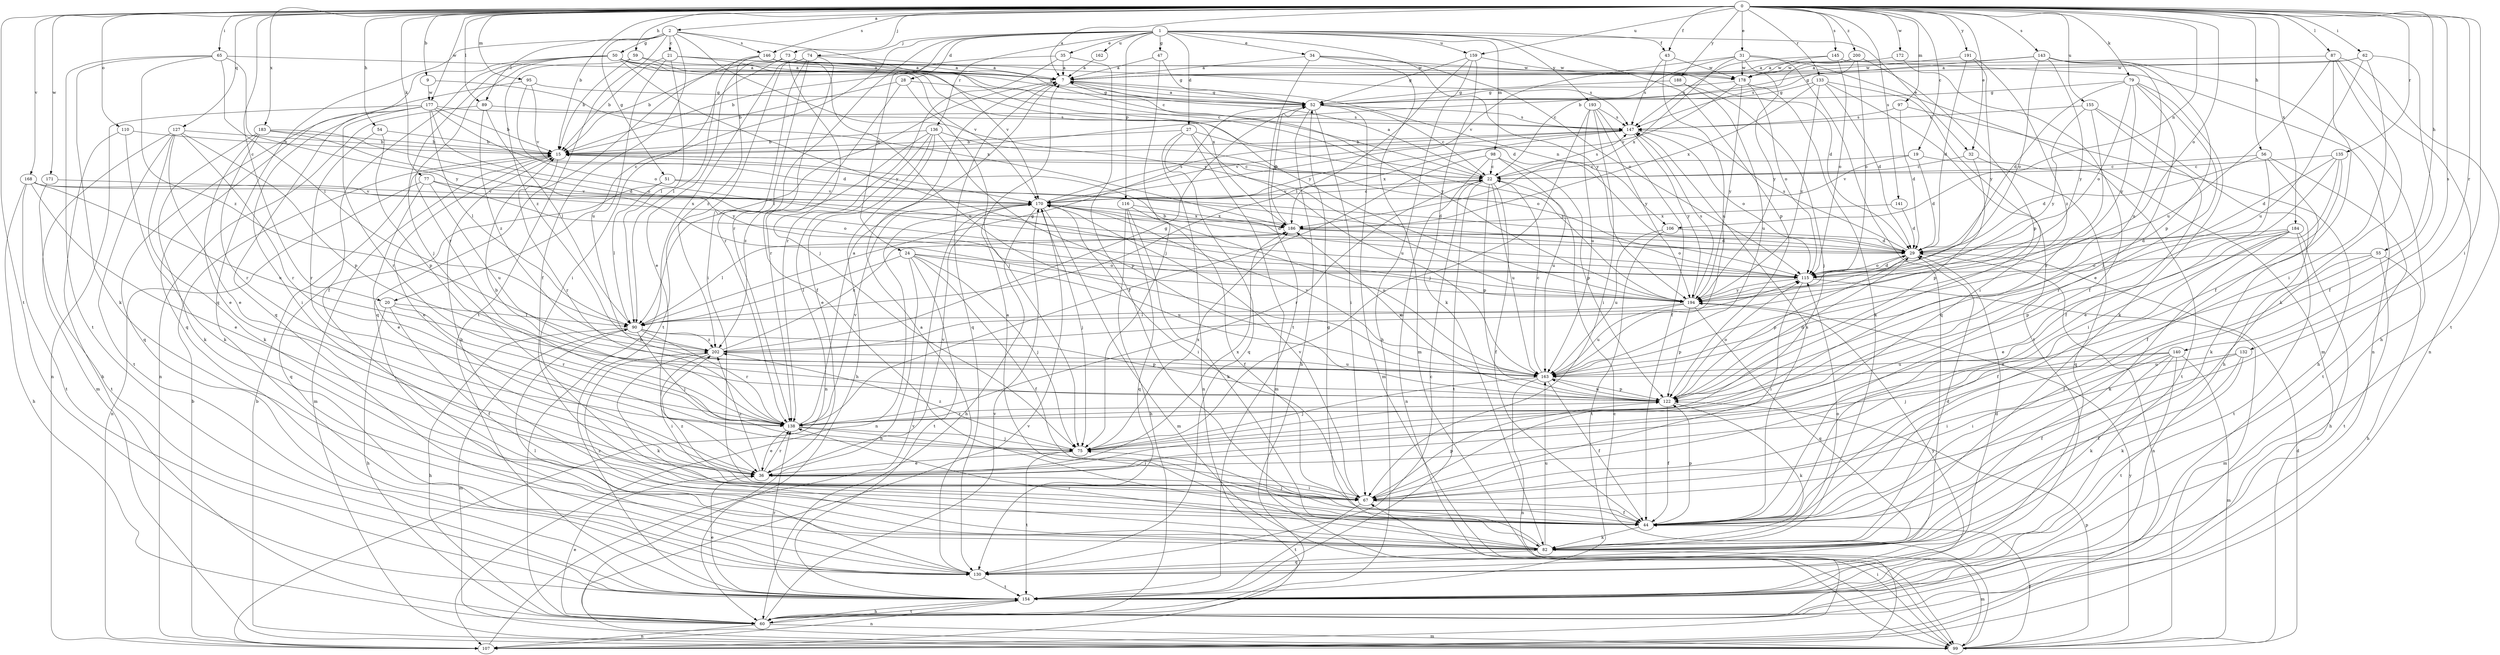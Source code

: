 strict digraph  {
0;
1;
2;
7;
9;
15;
19;
20;
21;
22;
24;
27;
28;
29;
31;
32;
34;
35;
36;
43;
44;
47;
50;
51;
52;
54;
55;
56;
59;
60;
62;
65;
67;
73;
74;
75;
77;
79;
82;
87;
89;
90;
95;
97;
98;
99;
106;
107;
110;
115;
116;
122;
127;
130;
132;
133;
135;
136;
138;
140;
141;
143;
145;
146;
147;
154;
155;
159;
162;
163;
168;
170;
171;
172;
177;
178;
183;
184;
186;
188;
191;
193;
194;
200;
202;
0 -> 2  [label=a];
0 -> 7  [label=a];
0 -> 9  [label=b];
0 -> 15  [label=b];
0 -> 19  [label=c];
0 -> 20  [label=c];
0 -> 31  [label=e];
0 -> 32  [label=e];
0 -> 43  [label=f];
0 -> 54  [label=h];
0 -> 55  [label=h];
0 -> 56  [label=h];
0 -> 59  [label=h];
0 -> 62  [label=i];
0 -> 65  [label=i];
0 -> 67  [label=i];
0 -> 73  [label=j];
0 -> 77  [label=k];
0 -> 79  [label=k];
0 -> 87  [label=l];
0 -> 89  [label=l];
0 -> 95  [label=m];
0 -> 97  [label=m];
0 -> 106  [label=n];
0 -> 110  [label=o];
0 -> 115  [label=o];
0 -> 127  [label=q];
0 -> 132  [label=r];
0 -> 133  [label=r];
0 -> 135  [label=r];
0 -> 140  [label=s];
0 -> 141  [label=s];
0 -> 143  [label=s];
0 -> 145  [label=s];
0 -> 146  [label=s];
0 -> 154  [label=t];
0 -> 155  [label=u];
0 -> 159  [label=u];
0 -> 168  [label=v];
0 -> 171  [label=w];
0 -> 172  [label=w];
0 -> 177  [label=w];
0 -> 183  [label=x];
0 -> 184  [label=x];
0 -> 188  [label=y];
0 -> 191  [label=y];
0 -> 200  [label=z];
1 -> 20  [label=c];
1 -> 24  [label=d];
1 -> 27  [label=d];
1 -> 28  [label=d];
1 -> 32  [label=e];
1 -> 34  [label=e];
1 -> 35  [label=e];
1 -> 43  [label=f];
1 -> 47  [label=g];
1 -> 74  [label=j];
1 -> 98  [label=m];
1 -> 116  [label=p];
1 -> 122  [label=p];
1 -> 136  [label=r];
1 -> 138  [label=r];
1 -> 159  [label=u];
1 -> 162  [label=u];
1 -> 193  [label=y];
1 -> 194  [label=y];
2 -> 21  [label=c];
2 -> 22  [label=c];
2 -> 44  [label=f];
2 -> 50  [label=g];
2 -> 51  [label=g];
2 -> 89  [label=l];
2 -> 130  [label=q];
2 -> 146  [label=s];
2 -> 154  [label=t];
2 -> 194  [label=y];
7 -> 52  [label=g];
7 -> 90  [label=l];
7 -> 106  [label=n];
7 -> 130  [label=q];
7 -> 194  [label=y];
9 -> 177  [label=w];
9 -> 186  [label=x];
15 -> 22  [label=c];
15 -> 36  [label=e];
15 -> 99  [label=m];
15 -> 138  [label=r];
19 -> 22  [label=c];
19 -> 29  [label=d];
19 -> 154  [label=t];
19 -> 170  [label=v];
20 -> 44  [label=f];
20 -> 60  [label=h];
20 -> 90  [label=l];
20 -> 138  [label=r];
21 -> 7  [label=a];
21 -> 15  [label=b];
21 -> 22  [label=c];
21 -> 90  [label=l];
21 -> 163  [label=u];
21 -> 170  [label=v];
22 -> 7  [label=a];
22 -> 15  [label=b];
22 -> 44  [label=f];
22 -> 122  [label=p];
22 -> 138  [label=r];
22 -> 147  [label=s];
22 -> 154  [label=t];
22 -> 163  [label=u];
22 -> 170  [label=v];
24 -> 44  [label=f];
24 -> 60  [label=h];
24 -> 75  [label=j];
24 -> 90  [label=l];
24 -> 115  [label=o];
24 -> 154  [label=t];
24 -> 163  [label=u];
27 -> 15  [label=b];
27 -> 99  [label=m];
27 -> 107  [label=n];
27 -> 130  [label=q];
27 -> 163  [label=u];
27 -> 194  [label=y];
28 -> 15  [label=b];
28 -> 52  [label=g];
28 -> 75  [label=j];
28 -> 138  [label=r];
29 -> 107  [label=n];
29 -> 115  [label=o];
29 -> 122  [label=p];
29 -> 147  [label=s];
31 -> 22  [label=c];
31 -> 99  [label=m];
31 -> 130  [label=q];
31 -> 170  [label=v];
31 -> 178  [label=w];
31 -> 186  [label=x];
31 -> 194  [label=y];
32 -> 22  [label=c];
32 -> 122  [label=p];
32 -> 130  [label=q];
34 -> 7  [label=a];
34 -> 29  [label=d];
34 -> 99  [label=m];
34 -> 115  [label=o];
34 -> 154  [label=t];
35 -> 7  [label=a];
35 -> 15  [label=b];
35 -> 44  [label=f];
35 -> 138  [label=r];
36 -> 67  [label=i];
36 -> 138  [label=r];
36 -> 170  [label=v];
36 -> 186  [label=x];
36 -> 202  [label=z];
43 -> 147  [label=s];
43 -> 163  [label=u];
43 -> 178  [label=w];
44 -> 15  [label=b];
44 -> 75  [label=j];
44 -> 82  [label=k];
44 -> 122  [label=p];
44 -> 147  [label=s];
47 -> 7  [label=a];
47 -> 52  [label=g];
47 -> 75  [label=j];
50 -> 7  [label=a];
50 -> 29  [label=d];
50 -> 44  [label=f];
50 -> 75  [label=j];
50 -> 130  [label=q];
50 -> 138  [label=r];
50 -> 170  [label=v];
50 -> 186  [label=x];
50 -> 194  [label=y];
51 -> 29  [label=d];
51 -> 90  [label=l];
51 -> 130  [label=q];
51 -> 170  [label=v];
52 -> 7  [label=a];
52 -> 22  [label=c];
52 -> 60  [label=h];
52 -> 67  [label=i];
52 -> 99  [label=m];
52 -> 147  [label=s];
54 -> 15  [label=b];
54 -> 122  [label=p];
54 -> 138  [label=r];
55 -> 36  [label=e];
55 -> 44  [label=f];
55 -> 60  [label=h];
55 -> 115  [label=o];
55 -> 154  [label=t];
56 -> 22  [label=c];
56 -> 29  [label=d];
56 -> 82  [label=k];
56 -> 138  [label=r];
56 -> 154  [label=t];
59 -> 7  [label=a];
59 -> 15  [label=b];
59 -> 52  [label=g];
59 -> 202  [label=z];
60 -> 36  [label=e];
60 -> 99  [label=m];
60 -> 107  [label=n];
60 -> 154  [label=t];
60 -> 170  [label=v];
62 -> 7  [label=a];
62 -> 44  [label=f];
62 -> 67  [label=i];
62 -> 163  [label=u];
62 -> 178  [label=w];
65 -> 7  [label=a];
65 -> 82  [label=k];
65 -> 90  [label=l];
65 -> 154  [label=t];
65 -> 194  [label=y];
65 -> 202  [label=z];
67 -> 44  [label=f];
67 -> 122  [label=p];
67 -> 154  [label=t];
67 -> 170  [label=v];
67 -> 202  [label=z];
73 -> 15  [label=b];
73 -> 36  [label=e];
73 -> 67  [label=i];
73 -> 75  [label=j];
73 -> 147  [label=s];
73 -> 178  [label=w];
74 -> 7  [label=a];
74 -> 44  [label=f];
74 -> 60  [label=h];
74 -> 67  [label=i];
74 -> 138  [label=r];
74 -> 154  [label=t];
75 -> 36  [label=e];
75 -> 154  [label=t];
75 -> 186  [label=x];
75 -> 202  [label=z];
77 -> 36  [label=e];
77 -> 107  [label=n];
77 -> 115  [label=o];
77 -> 163  [label=u];
77 -> 170  [label=v];
79 -> 29  [label=d];
79 -> 36  [label=e];
79 -> 52  [label=g];
79 -> 75  [label=j];
79 -> 82  [label=k];
79 -> 115  [label=o];
79 -> 194  [label=y];
82 -> 7  [label=a];
82 -> 29  [label=d];
82 -> 52  [label=g];
82 -> 99  [label=m];
82 -> 115  [label=o];
82 -> 130  [label=q];
82 -> 138  [label=r];
82 -> 163  [label=u];
82 -> 202  [label=z];
87 -> 7  [label=a];
87 -> 44  [label=f];
87 -> 82  [label=k];
87 -> 107  [label=n];
87 -> 154  [label=t];
87 -> 163  [label=u];
89 -> 90  [label=l];
89 -> 107  [label=n];
89 -> 147  [label=s];
89 -> 202  [label=z];
90 -> 52  [label=g];
90 -> 60  [label=h];
90 -> 75  [label=j];
90 -> 99  [label=m];
90 -> 122  [label=p];
90 -> 138  [label=r];
90 -> 202  [label=z];
95 -> 52  [label=g];
95 -> 115  [label=o];
95 -> 130  [label=q];
95 -> 170  [label=v];
97 -> 29  [label=d];
97 -> 60  [label=h];
97 -> 147  [label=s];
98 -> 22  [label=c];
98 -> 107  [label=n];
98 -> 122  [label=p];
98 -> 138  [label=r];
98 -> 163  [label=u];
99 -> 15  [label=b];
99 -> 22  [label=c];
99 -> 29  [label=d];
99 -> 44  [label=f];
99 -> 67  [label=i];
99 -> 122  [label=p];
99 -> 170  [label=v];
99 -> 194  [label=y];
106 -> 29  [label=d];
106 -> 154  [label=t];
106 -> 163  [label=u];
107 -> 15  [label=b];
107 -> 170  [label=v];
110 -> 15  [label=b];
110 -> 60  [label=h];
110 -> 82  [label=k];
115 -> 15  [label=b];
115 -> 29  [label=d];
115 -> 67  [label=i];
115 -> 99  [label=m];
115 -> 194  [label=y];
116 -> 44  [label=f];
116 -> 60  [label=h];
116 -> 82  [label=k];
116 -> 130  [label=q];
116 -> 186  [label=x];
122 -> 29  [label=d];
122 -> 44  [label=f];
122 -> 82  [label=k];
122 -> 115  [label=o];
122 -> 138  [label=r];
122 -> 163  [label=u];
122 -> 186  [label=x];
127 -> 15  [label=b];
127 -> 36  [label=e];
127 -> 82  [label=k];
127 -> 99  [label=m];
127 -> 122  [label=p];
127 -> 138  [label=r];
127 -> 154  [label=t];
130 -> 7  [label=a];
130 -> 22  [label=c];
130 -> 29  [label=d];
130 -> 90  [label=l];
130 -> 154  [label=t];
132 -> 44  [label=f];
132 -> 67  [label=i];
132 -> 82  [label=k];
132 -> 163  [label=u];
133 -> 29  [label=d];
133 -> 52  [label=g];
133 -> 67  [label=i];
133 -> 154  [label=t];
133 -> 186  [label=x];
133 -> 194  [label=y];
135 -> 22  [label=c];
135 -> 29  [label=d];
135 -> 36  [label=e];
135 -> 44  [label=f];
135 -> 67  [label=i];
136 -> 15  [label=b];
136 -> 36  [label=e];
136 -> 60  [label=h];
136 -> 107  [label=n];
136 -> 115  [label=o];
136 -> 122  [label=p];
136 -> 202  [label=z];
138 -> 7  [label=a];
138 -> 15  [label=b];
138 -> 36  [label=e];
138 -> 67  [label=i];
138 -> 75  [label=j];
138 -> 170  [label=v];
140 -> 44  [label=f];
140 -> 67  [label=i];
140 -> 75  [label=j];
140 -> 82  [label=k];
140 -> 99  [label=m];
140 -> 154  [label=t];
140 -> 163  [label=u];
141 -> 29  [label=d];
141 -> 186  [label=x];
143 -> 7  [label=a];
143 -> 52  [label=g];
143 -> 60  [label=h];
143 -> 115  [label=o];
143 -> 122  [label=p];
143 -> 163  [label=u];
143 -> 194  [label=y];
145 -> 107  [label=n];
145 -> 115  [label=o];
145 -> 147  [label=s];
145 -> 178  [label=w];
146 -> 7  [label=a];
146 -> 90  [label=l];
146 -> 130  [label=q];
146 -> 163  [label=u];
146 -> 178  [label=w];
146 -> 194  [label=y];
146 -> 202  [label=z];
147 -> 15  [label=b];
147 -> 115  [label=o];
147 -> 170  [label=v];
147 -> 186  [label=x];
147 -> 194  [label=y];
154 -> 36  [label=e];
154 -> 60  [label=h];
154 -> 107  [label=n];
154 -> 138  [label=r];
154 -> 194  [label=y];
155 -> 44  [label=f];
155 -> 60  [label=h];
155 -> 138  [label=r];
155 -> 147  [label=s];
155 -> 194  [label=y];
159 -> 52  [label=g];
159 -> 60  [label=h];
159 -> 82  [label=k];
159 -> 90  [label=l];
159 -> 178  [label=w];
162 -> 7  [label=a];
163 -> 22  [label=c];
163 -> 44  [label=f];
163 -> 75  [label=j];
163 -> 107  [label=n];
163 -> 122  [label=p];
163 -> 170  [label=v];
168 -> 36  [label=e];
168 -> 60  [label=h];
168 -> 154  [label=t];
168 -> 163  [label=u];
168 -> 170  [label=v];
168 -> 186  [label=x];
170 -> 22  [label=c];
170 -> 29  [label=d];
170 -> 60  [label=h];
170 -> 67  [label=i];
170 -> 75  [label=j];
170 -> 99  [label=m];
170 -> 107  [label=n];
170 -> 147  [label=s];
170 -> 163  [label=u];
170 -> 186  [label=x];
171 -> 154  [label=t];
171 -> 170  [label=v];
172 -> 7  [label=a];
172 -> 44  [label=f];
177 -> 15  [label=b];
177 -> 29  [label=d];
177 -> 67  [label=i];
177 -> 90  [label=l];
177 -> 107  [label=n];
177 -> 115  [label=o];
177 -> 130  [label=q];
177 -> 138  [label=r];
177 -> 147  [label=s];
178 -> 52  [label=g];
178 -> 82  [label=k];
178 -> 115  [label=o];
178 -> 170  [label=v];
178 -> 194  [label=y];
183 -> 15  [label=b];
183 -> 29  [label=d];
183 -> 36  [label=e];
183 -> 82  [label=k];
183 -> 138  [label=r];
183 -> 194  [label=y];
184 -> 29  [label=d];
184 -> 36  [label=e];
184 -> 44  [label=f];
184 -> 60  [label=h];
184 -> 82  [label=k];
184 -> 122  [label=p];
184 -> 154  [label=t];
186 -> 29  [label=d];
186 -> 52  [label=g];
186 -> 90  [label=l];
186 -> 115  [label=o];
188 -> 52  [label=g];
188 -> 75  [label=j];
188 -> 163  [label=u];
191 -> 29  [label=d];
191 -> 178  [label=w];
191 -> 194  [label=y];
191 -> 202  [label=z];
193 -> 44  [label=f];
193 -> 67  [label=i];
193 -> 75  [label=j];
193 -> 147  [label=s];
193 -> 163  [label=u];
193 -> 194  [label=y];
194 -> 90  [label=l];
194 -> 122  [label=p];
194 -> 130  [label=q];
194 -> 147  [label=s];
194 -> 163  [label=u];
200 -> 15  [label=b];
200 -> 115  [label=o];
200 -> 122  [label=p];
200 -> 147  [label=s];
200 -> 178  [label=w];
202 -> 52  [label=g];
202 -> 67  [label=i];
202 -> 82  [label=k];
202 -> 115  [label=o];
202 -> 163  [label=u];
202 -> 186  [label=x];
}

